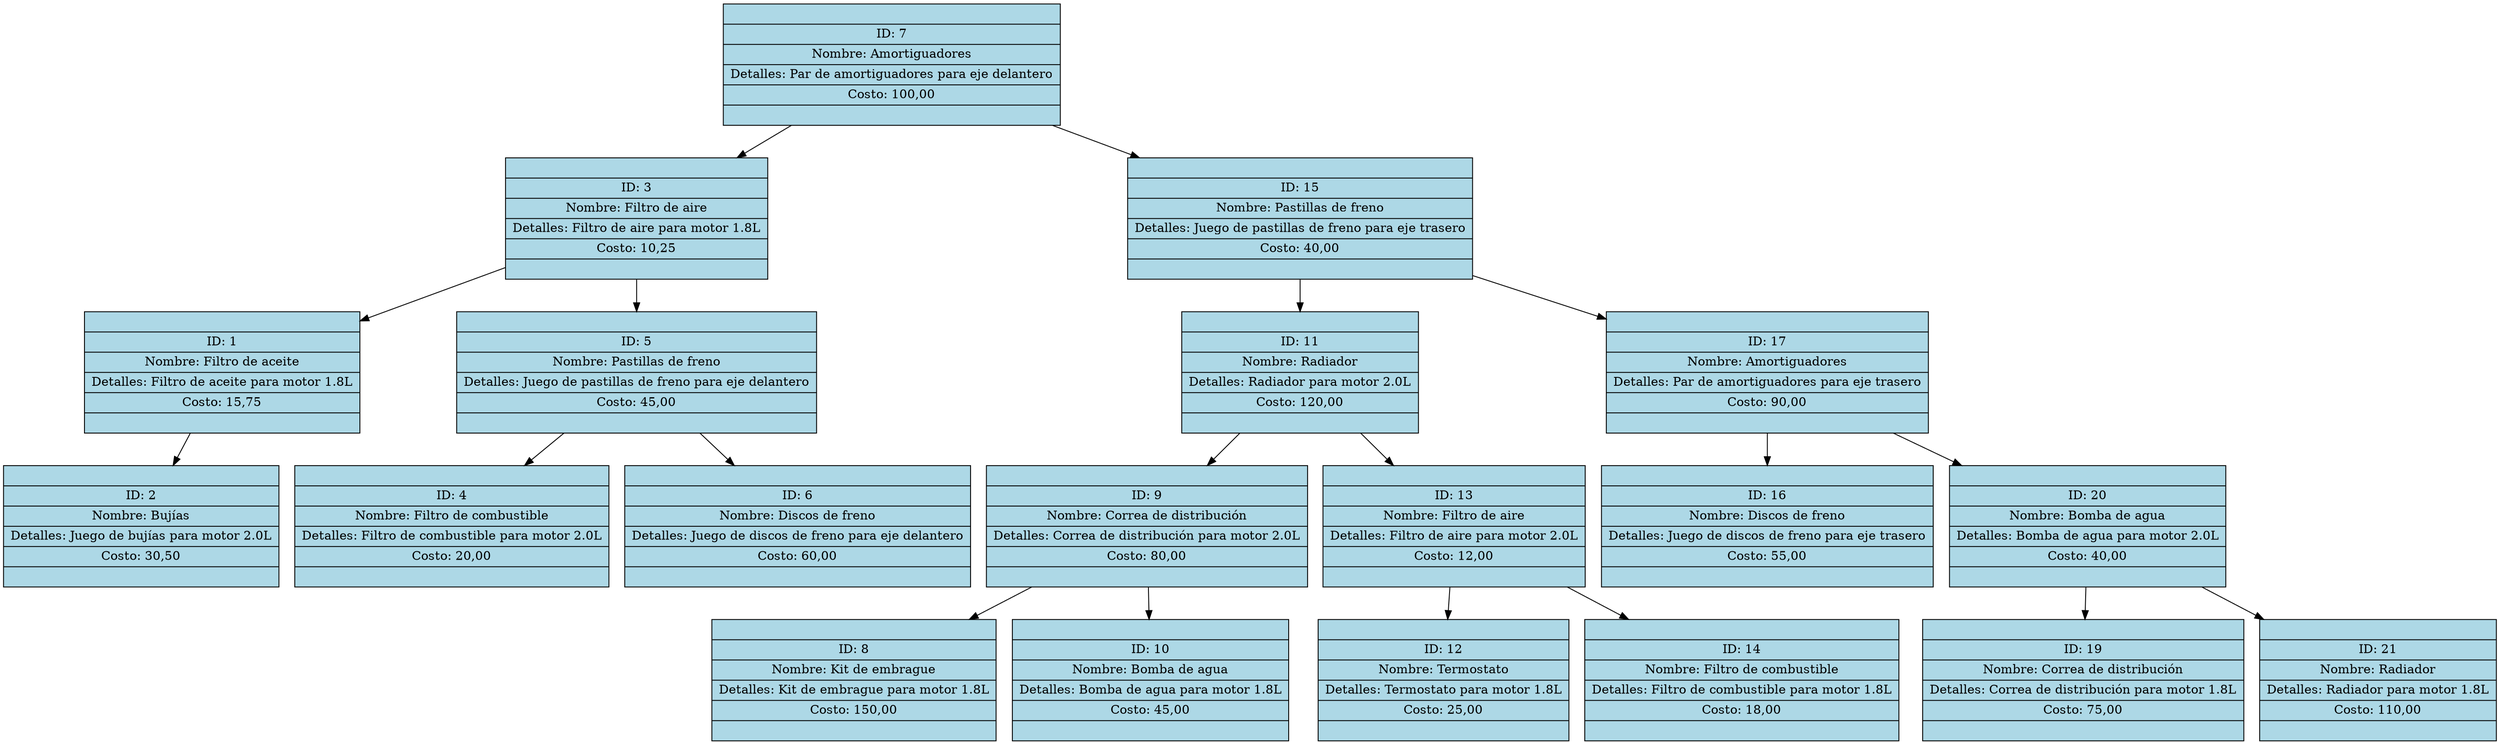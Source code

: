digraph Repuestos {
node [shape=record, style=filled, fillcolor=lightblue];
R7 [label="{<izq> | ID: 7 | Nombre: Amortiguadores | Detalles: Par de amortiguadores para eje delantero |Costo: 100,00 | <der>}"]
R7 -> R3
R3 [label="{<izq> | ID: 3 | Nombre: Filtro de aire | Detalles: Filtro de aire para motor 1.8L |Costo: 10,25 | <der>}"]
R3 -> R1
R1 [label="{<izq> | ID: 1 | Nombre: Filtro de aceite | Detalles: Filtro de aceite para motor 1.8L |Costo: 15,75 | <der>}"]
R1 -> R2
R2 [label="{<izq> | ID: 2 | Nombre: Bujías | Detalles: Juego de bujías para motor 2.0L |Costo: 30,50 | <der>}"]
R3 -> R5
R5 [label="{<izq> | ID: 5 | Nombre: Pastillas de freno | Detalles: Juego de pastillas de freno para eje delantero |Costo: 45,00 | <der>}"]
R5 -> R4
R4 [label="{<izq> | ID: 4 | Nombre: Filtro de combustible | Detalles: Filtro de combustible para motor 2.0L |Costo: 20,00 | <der>}"]
R5 -> R6
R6 [label="{<izq> | ID: 6 | Nombre: Discos de freno | Detalles: Juego de discos de freno para eje delantero |Costo: 60,00 | <der>}"]
R7 -> R15
R15 [label="{<izq> | ID: 15 | Nombre: Pastillas de freno | Detalles: Juego de pastillas de freno para eje trasero |Costo: 40,00 | <der>}"]
R15 -> R11
R11 [label="{<izq> | ID: 11 | Nombre: Radiador | Detalles: Radiador para motor 2.0L |Costo: 120,00 | <der>}"]
R11 -> R9
R9 [label="{<izq> | ID: 9 | Nombre: Correa de distribución | Detalles: Correa de distribución para motor 2.0L |Costo: 80,00 | <der>}"]
R9 -> R8
R8 [label="{<izq> | ID: 8 | Nombre: Kit de embrague | Detalles: Kit de embrague para motor 1.8L |Costo: 150,00 | <der>}"]
R9 -> R10
R10 [label="{<izq> | ID: 10 | Nombre: Bomba de agua | Detalles: Bomba de agua para motor 1.8L |Costo: 45,00 | <der>}"]
R11 -> R13
R13 [label="{<izq> | ID: 13 | Nombre: Filtro de aire | Detalles: Filtro de aire para motor 2.0L |Costo: 12,00 | <der>}"]
R13 -> R12
R12 [label="{<izq> | ID: 12 | Nombre: Termostato | Detalles: Termostato para motor 1.8L |Costo: 25,00 | <der>}"]
R13 -> R14
R14 [label="{<izq> | ID: 14 | Nombre: Filtro de combustible | Detalles: Filtro de combustible para motor 1.8L |Costo: 18,00 | <der>}"]
R15 -> R17
R17 [label="{<izq> | ID: 17 | Nombre: Amortiguadores | Detalles: Par de amortiguadores para eje trasero |Costo: 90,00 | <der>}"]
R17 -> R16
R16 [label="{<izq> | ID: 16 | Nombre: Discos de freno | Detalles: Juego de discos de freno para eje trasero |Costo: 55,00 | <der>}"]
R17 -> R20
R20 [label="{<izq> | ID: 20 | Nombre: Bomba de agua | Detalles: Bomba de agua para motor 2.0L |Costo: 40,00 | <der>}"]
R20 -> R19
R19 [label="{<izq> | ID: 19 | Nombre: Correa de distribución | Detalles: Correa de distribución para motor 1.8L |Costo: 75,00 | <der>}"]
R20 -> R21
R21 [label="{<izq> | ID: 21 | Nombre: Radiador | Detalles: Radiador para motor 1.8L |Costo: 110,00 | <der>}"]
}
